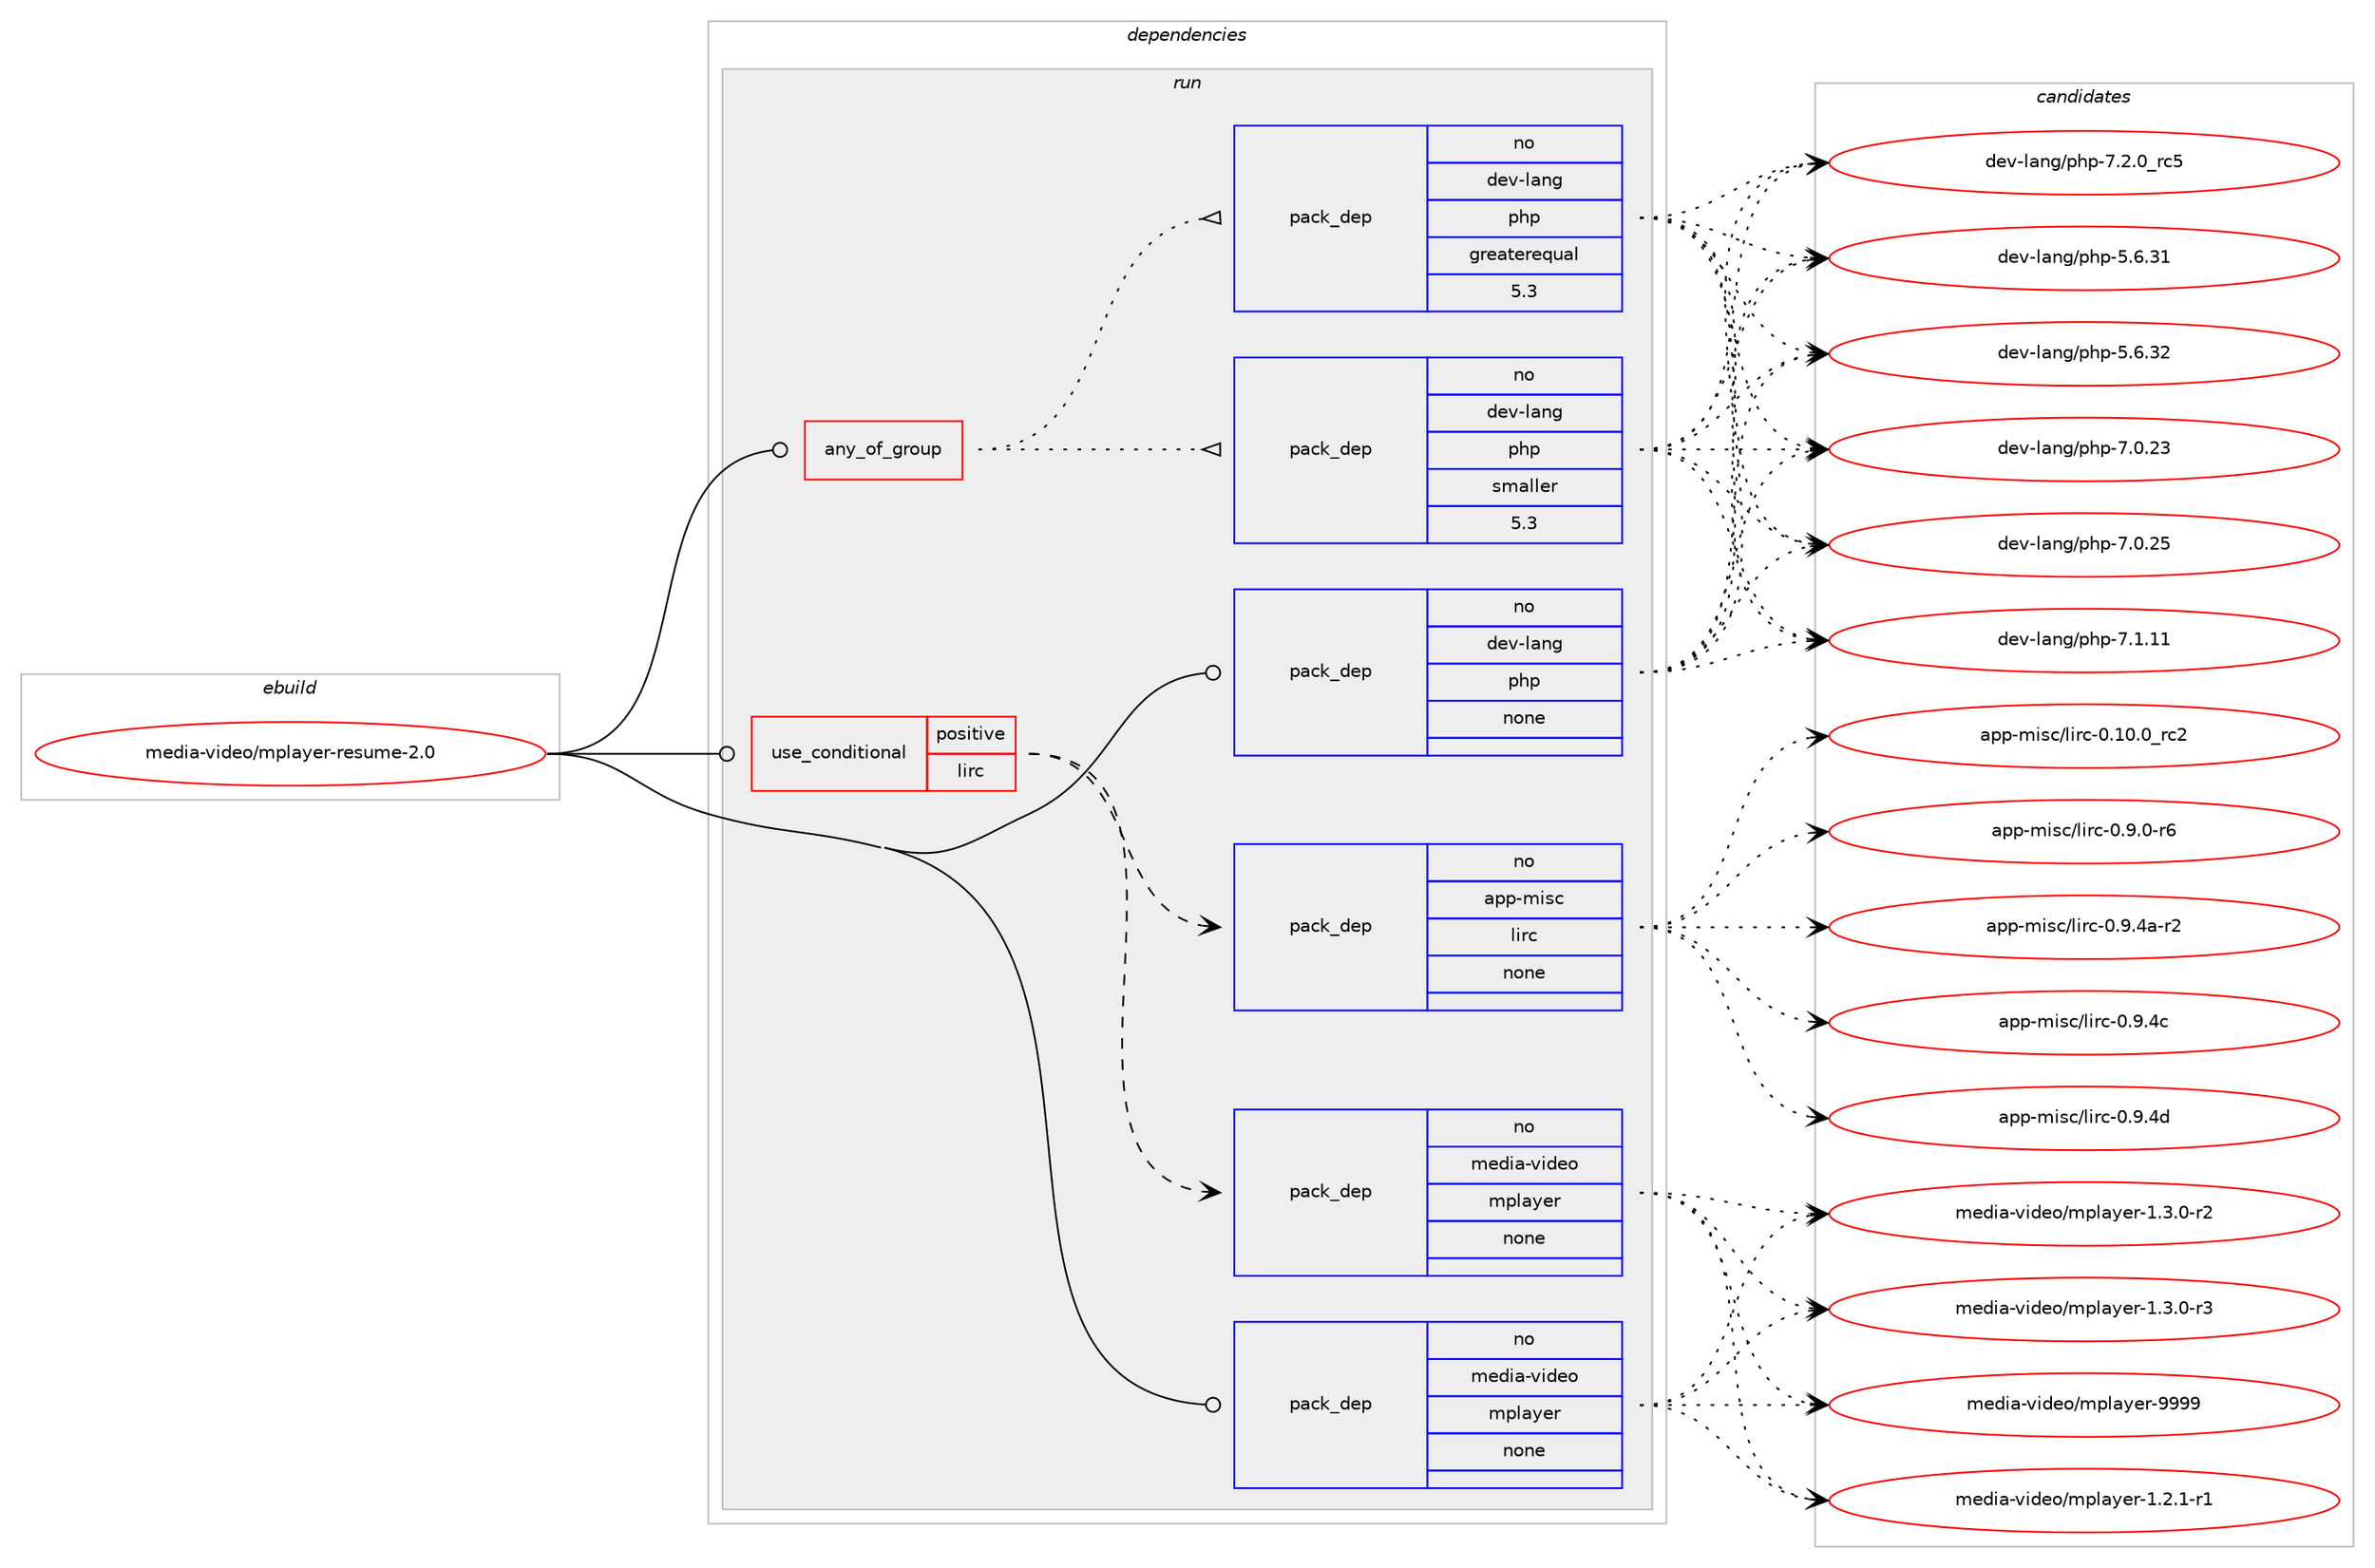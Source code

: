 digraph prolog {

# *************
# Graph options
# *************

newrank=true;
concentrate=true;
compound=true;
graph [rankdir=LR,fontname=Helvetica,fontsize=10,ranksep=1.5];#, ranksep=2.5, nodesep=0.2];
edge  [arrowhead=vee];
node  [fontname=Helvetica,fontsize=10];

# **********
# The ebuild
# **********

subgraph cluster_leftcol {
color=gray;
rank=same;
label=<<i>ebuild</i>>;
id [label="media-video/mplayer-resume-2.0", color=red, width=4, href="../media-video/mplayer-resume-2.0.svg"];
}

# ****************
# The dependencies
# ****************

subgraph cluster_midcol {
color=gray;
label=<<i>dependencies</i>>;
subgraph cluster_compile {
fillcolor="#eeeeee";
style=filled;
label=<<i>compile</i>>;
}
subgraph cluster_compileandrun {
fillcolor="#eeeeee";
style=filled;
label=<<i>compile and run</i>>;
}
subgraph cluster_run {
fillcolor="#eeeeee";
style=filled;
label=<<i>run</i>>;
subgraph any6222 {
dependency395224 [label=<<TABLE BORDER="0" CELLBORDER="1" CELLSPACING="0" CELLPADDING="4"><TR><TD CELLPADDING="10">any_of_group</TD></TR></TABLE>>, shape=none, color=red];subgraph pack291420 {
dependency395225 [label=<<TABLE BORDER="0" CELLBORDER="1" CELLSPACING="0" CELLPADDING="4" WIDTH="220"><TR><TD ROWSPAN="6" CELLPADDING="30">pack_dep</TD></TR><TR><TD WIDTH="110">no</TD></TR><TR><TD>dev-lang</TD></TR><TR><TD>php</TD></TR><TR><TD>smaller</TD></TR><TR><TD>5.3</TD></TR></TABLE>>, shape=none, color=blue];
}
dependency395224:e -> dependency395225:w [weight=20,style="dotted",arrowhead="oinv"];
subgraph pack291421 {
dependency395226 [label=<<TABLE BORDER="0" CELLBORDER="1" CELLSPACING="0" CELLPADDING="4" WIDTH="220"><TR><TD ROWSPAN="6" CELLPADDING="30">pack_dep</TD></TR><TR><TD WIDTH="110">no</TD></TR><TR><TD>dev-lang</TD></TR><TR><TD>php</TD></TR><TR><TD>greaterequal</TD></TR><TR><TD>5.3</TD></TR></TABLE>>, shape=none, color=blue];
}
dependency395224:e -> dependency395226:w [weight=20,style="dotted",arrowhead="oinv"];
}
id:e -> dependency395224:w [weight=20,style="solid",arrowhead="odot"];
subgraph cond97407 {
dependency395227 [label=<<TABLE BORDER="0" CELLBORDER="1" CELLSPACING="0" CELLPADDING="4"><TR><TD ROWSPAN="3" CELLPADDING="10">use_conditional</TD></TR><TR><TD>positive</TD></TR><TR><TD>lirc</TD></TR></TABLE>>, shape=none, color=red];
subgraph pack291422 {
dependency395228 [label=<<TABLE BORDER="0" CELLBORDER="1" CELLSPACING="0" CELLPADDING="4" WIDTH="220"><TR><TD ROWSPAN="6" CELLPADDING="30">pack_dep</TD></TR><TR><TD WIDTH="110">no</TD></TR><TR><TD>app-misc</TD></TR><TR><TD>lirc</TD></TR><TR><TD>none</TD></TR><TR><TD></TD></TR></TABLE>>, shape=none, color=blue];
}
dependency395227:e -> dependency395228:w [weight=20,style="dashed",arrowhead="vee"];
subgraph pack291423 {
dependency395229 [label=<<TABLE BORDER="0" CELLBORDER="1" CELLSPACING="0" CELLPADDING="4" WIDTH="220"><TR><TD ROWSPAN="6" CELLPADDING="30">pack_dep</TD></TR><TR><TD WIDTH="110">no</TD></TR><TR><TD>media-video</TD></TR><TR><TD>mplayer</TD></TR><TR><TD>none</TD></TR><TR><TD></TD></TR></TABLE>>, shape=none, color=blue];
}
dependency395227:e -> dependency395229:w [weight=20,style="dashed",arrowhead="vee"];
}
id:e -> dependency395227:w [weight=20,style="solid",arrowhead="odot"];
subgraph pack291424 {
dependency395230 [label=<<TABLE BORDER="0" CELLBORDER="1" CELLSPACING="0" CELLPADDING="4" WIDTH="220"><TR><TD ROWSPAN="6" CELLPADDING="30">pack_dep</TD></TR><TR><TD WIDTH="110">no</TD></TR><TR><TD>dev-lang</TD></TR><TR><TD>php</TD></TR><TR><TD>none</TD></TR><TR><TD></TD></TR></TABLE>>, shape=none, color=blue];
}
id:e -> dependency395230:w [weight=20,style="solid",arrowhead="odot"];
subgraph pack291425 {
dependency395231 [label=<<TABLE BORDER="0" CELLBORDER="1" CELLSPACING="0" CELLPADDING="4" WIDTH="220"><TR><TD ROWSPAN="6" CELLPADDING="30">pack_dep</TD></TR><TR><TD WIDTH="110">no</TD></TR><TR><TD>media-video</TD></TR><TR><TD>mplayer</TD></TR><TR><TD>none</TD></TR><TR><TD></TD></TR></TABLE>>, shape=none, color=blue];
}
id:e -> dependency395231:w [weight=20,style="solid",arrowhead="odot"];
}
}

# **************
# The candidates
# **************

subgraph cluster_choices {
rank=same;
color=gray;
label=<<i>candidates</i>>;

subgraph choice291420 {
color=black;
nodesep=1;
choice10010111845108971101034711210411245534654465149 [label="dev-lang/php-5.6.31", color=red, width=4,href="../dev-lang/php-5.6.31.svg"];
choice10010111845108971101034711210411245534654465150 [label="dev-lang/php-5.6.32", color=red, width=4,href="../dev-lang/php-5.6.32.svg"];
choice10010111845108971101034711210411245554648465051 [label="dev-lang/php-7.0.23", color=red, width=4,href="../dev-lang/php-7.0.23.svg"];
choice10010111845108971101034711210411245554648465053 [label="dev-lang/php-7.0.25", color=red, width=4,href="../dev-lang/php-7.0.25.svg"];
choice10010111845108971101034711210411245554649464949 [label="dev-lang/php-7.1.11", color=red, width=4,href="../dev-lang/php-7.1.11.svg"];
choice100101118451089711010347112104112455546504648951149953 [label="dev-lang/php-7.2.0_rc5", color=red, width=4,href="../dev-lang/php-7.2.0_rc5.svg"];
dependency395225:e -> choice10010111845108971101034711210411245534654465149:w [style=dotted,weight="100"];
dependency395225:e -> choice10010111845108971101034711210411245534654465150:w [style=dotted,weight="100"];
dependency395225:e -> choice10010111845108971101034711210411245554648465051:w [style=dotted,weight="100"];
dependency395225:e -> choice10010111845108971101034711210411245554648465053:w [style=dotted,weight="100"];
dependency395225:e -> choice10010111845108971101034711210411245554649464949:w [style=dotted,weight="100"];
dependency395225:e -> choice100101118451089711010347112104112455546504648951149953:w [style=dotted,weight="100"];
}
subgraph choice291421 {
color=black;
nodesep=1;
choice10010111845108971101034711210411245534654465149 [label="dev-lang/php-5.6.31", color=red, width=4,href="../dev-lang/php-5.6.31.svg"];
choice10010111845108971101034711210411245534654465150 [label="dev-lang/php-5.6.32", color=red, width=4,href="../dev-lang/php-5.6.32.svg"];
choice10010111845108971101034711210411245554648465051 [label="dev-lang/php-7.0.23", color=red, width=4,href="../dev-lang/php-7.0.23.svg"];
choice10010111845108971101034711210411245554648465053 [label="dev-lang/php-7.0.25", color=red, width=4,href="../dev-lang/php-7.0.25.svg"];
choice10010111845108971101034711210411245554649464949 [label="dev-lang/php-7.1.11", color=red, width=4,href="../dev-lang/php-7.1.11.svg"];
choice100101118451089711010347112104112455546504648951149953 [label="dev-lang/php-7.2.0_rc5", color=red, width=4,href="../dev-lang/php-7.2.0_rc5.svg"];
dependency395226:e -> choice10010111845108971101034711210411245534654465149:w [style=dotted,weight="100"];
dependency395226:e -> choice10010111845108971101034711210411245534654465150:w [style=dotted,weight="100"];
dependency395226:e -> choice10010111845108971101034711210411245554648465051:w [style=dotted,weight="100"];
dependency395226:e -> choice10010111845108971101034711210411245554648465053:w [style=dotted,weight="100"];
dependency395226:e -> choice10010111845108971101034711210411245554649464949:w [style=dotted,weight="100"];
dependency395226:e -> choice100101118451089711010347112104112455546504648951149953:w [style=dotted,weight="100"];
}
subgraph choice291422 {
color=black;
nodesep=1;
choice971121124510910511599471081051149945484649484648951149950 [label="app-misc/lirc-0.10.0_rc2", color=red, width=4,href="../app-misc/lirc-0.10.0_rc2.svg"];
choice97112112451091051159947108105114994548465746484511454 [label="app-misc/lirc-0.9.0-r6", color=red, width=4,href="../app-misc/lirc-0.9.0-r6.svg"];
choice9711211245109105115994710810511499454846574652974511450 [label="app-misc/lirc-0.9.4a-r2", color=red, width=4,href="../app-misc/lirc-0.9.4a-r2.svg"];
choice971121124510910511599471081051149945484657465299 [label="app-misc/lirc-0.9.4c", color=red, width=4,href="../app-misc/lirc-0.9.4c.svg"];
choice9711211245109105115994710810511499454846574652100 [label="app-misc/lirc-0.9.4d", color=red, width=4,href="../app-misc/lirc-0.9.4d.svg"];
dependency395228:e -> choice971121124510910511599471081051149945484649484648951149950:w [style=dotted,weight="100"];
dependency395228:e -> choice97112112451091051159947108105114994548465746484511454:w [style=dotted,weight="100"];
dependency395228:e -> choice9711211245109105115994710810511499454846574652974511450:w [style=dotted,weight="100"];
dependency395228:e -> choice971121124510910511599471081051149945484657465299:w [style=dotted,weight="100"];
dependency395228:e -> choice9711211245109105115994710810511499454846574652100:w [style=dotted,weight="100"];
}
subgraph choice291423 {
color=black;
nodesep=1;
choice109101100105974511810510010111147109112108971211011144549465046494511449 [label="media-video/mplayer-1.2.1-r1", color=red, width=4,href="../media-video/mplayer-1.2.1-r1.svg"];
choice109101100105974511810510010111147109112108971211011144549465146484511450 [label="media-video/mplayer-1.3.0-r2", color=red, width=4,href="../media-video/mplayer-1.3.0-r2.svg"];
choice109101100105974511810510010111147109112108971211011144549465146484511451 [label="media-video/mplayer-1.3.0-r3", color=red, width=4,href="../media-video/mplayer-1.3.0-r3.svg"];
choice109101100105974511810510010111147109112108971211011144557575757 [label="media-video/mplayer-9999", color=red, width=4,href="../media-video/mplayer-9999.svg"];
dependency395229:e -> choice109101100105974511810510010111147109112108971211011144549465046494511449:w [style=dotted,weight="100"];
dependency395229:e -> choice109101100105974511810510010111147109112108971211011144549465146484511450:w [style=dotted,weight="100"];
dependency395229:e -> choice109101100105974511810510010111147109112108971211011144549465146484511451:w [style=dotted,weight="100"];
dependency395229:e -> choice109101100105974511810510010111147109112108971211011144557575757:w [style=dotted,weight="100"];
}
subgraph choice291424 {
color=black;
nodesep=1;
choice10010111845108971101034711210411245534654465149 [label="dev-lang/php-5.6.31", color=red, width=4,href="../dev-lang/php-5.6.31.svg"];
choice10010111845108971101034711210411245534654465150 [label="dev-lang/php-5.6.32", color=red, width=4,href="../dev-lang/php-5.6.32.svg"];
choice10010111845108971101034711210411245554648465051 [label="dev-lang/php-7.0.23", color=red, width=4,href="../dev-lang/php-7.0.23.svg"];
choice10010111845108971101034711210411245554648465053 [label="dev-lang/php-7.0.25", color=red, width=4,href="../dev-lang/php-7.0.25.svg"];
choice10010111845108971101034711210411245554649464949 [label="dev-lang/php-7.1.11", color=red, width=4,href="../dev-lang/php-7.1.11.svg"];
choice100101118451089711010347112104112455546504648951149953 [label="dev-lang/php-7.2.0_rc5", color=red, width=4,href="../dev-lang/php-7.2.0_rc5.svg"];
dependency395230:e -> choice10010111845108971101034711210411245534654465149:w [style=dotted,weight="100"];
dependency395230:e -> choice10010111845108971101034711210411245534654465150:w [style=dotted,weight="100"];
dependency395230:e -> choice10010111845108971101034711210411245554648465051:w [style=dotted,weight="100"];
dependency395230:e -> choice10010111845108971101034711210411245554648465053:w [style=dotted,weight="100"];
dependency395230:e -> choice10010111845108971101034711210411245554649464949:w [style=dotted,weight="100"];
dependency395230:e -> choice100101118451089711010347112104112455546504648951149953:w [style=dotted,weight="100"];
}
subgraph choice291425 {
color=black;
nodesep=1;
choice109101100105974511810510010111147109112108971211011144549465046494511449 [label="media-video/mplayer-1.2.1-r1", color=red, width=4,href="../media-video/mplayer-1.2.1-r1.svg"];
choice109101100105974511810510010111147109112108971211011144549465146484511450 [label="media-video/mplayer-1.3.0-r2", color=red, width=4,href="../media-video/mplayer-1.3.0-r2.svg"];
choice109101100105974511810510010111147109112108971211011144549465146484511451 [label="media-video/mplayer-1.3.0-r3", color=red, width=4,href="../media-video/mplayer-1.3.0-r3.svg"];
choice109101100105974511810510010111147109112108971211011144557575757 [label="media-video/mplayer-9999", color=red, width=4,href="../media-video/mplayer-9999.svg"];
dependency395231:e -> choice109101100105974511810510010111147109112108971211011144549465046494511449:w [style=dotted,weight="100"];
dependency395231:e -> choice109101100105974511810510010111147109112108971211011144549465146484511450:w [style=dotted,weight="100"];
dependency395231:e -> choice109101100105974511810510010111147109112108971211011144549465146484511451:w [style=dotted,weight="100"];
dependency395231:e -> choice109101100105974511810510010111147109112108971211011144557575757:w [style=dotted,weight="100"];
}
}

}
